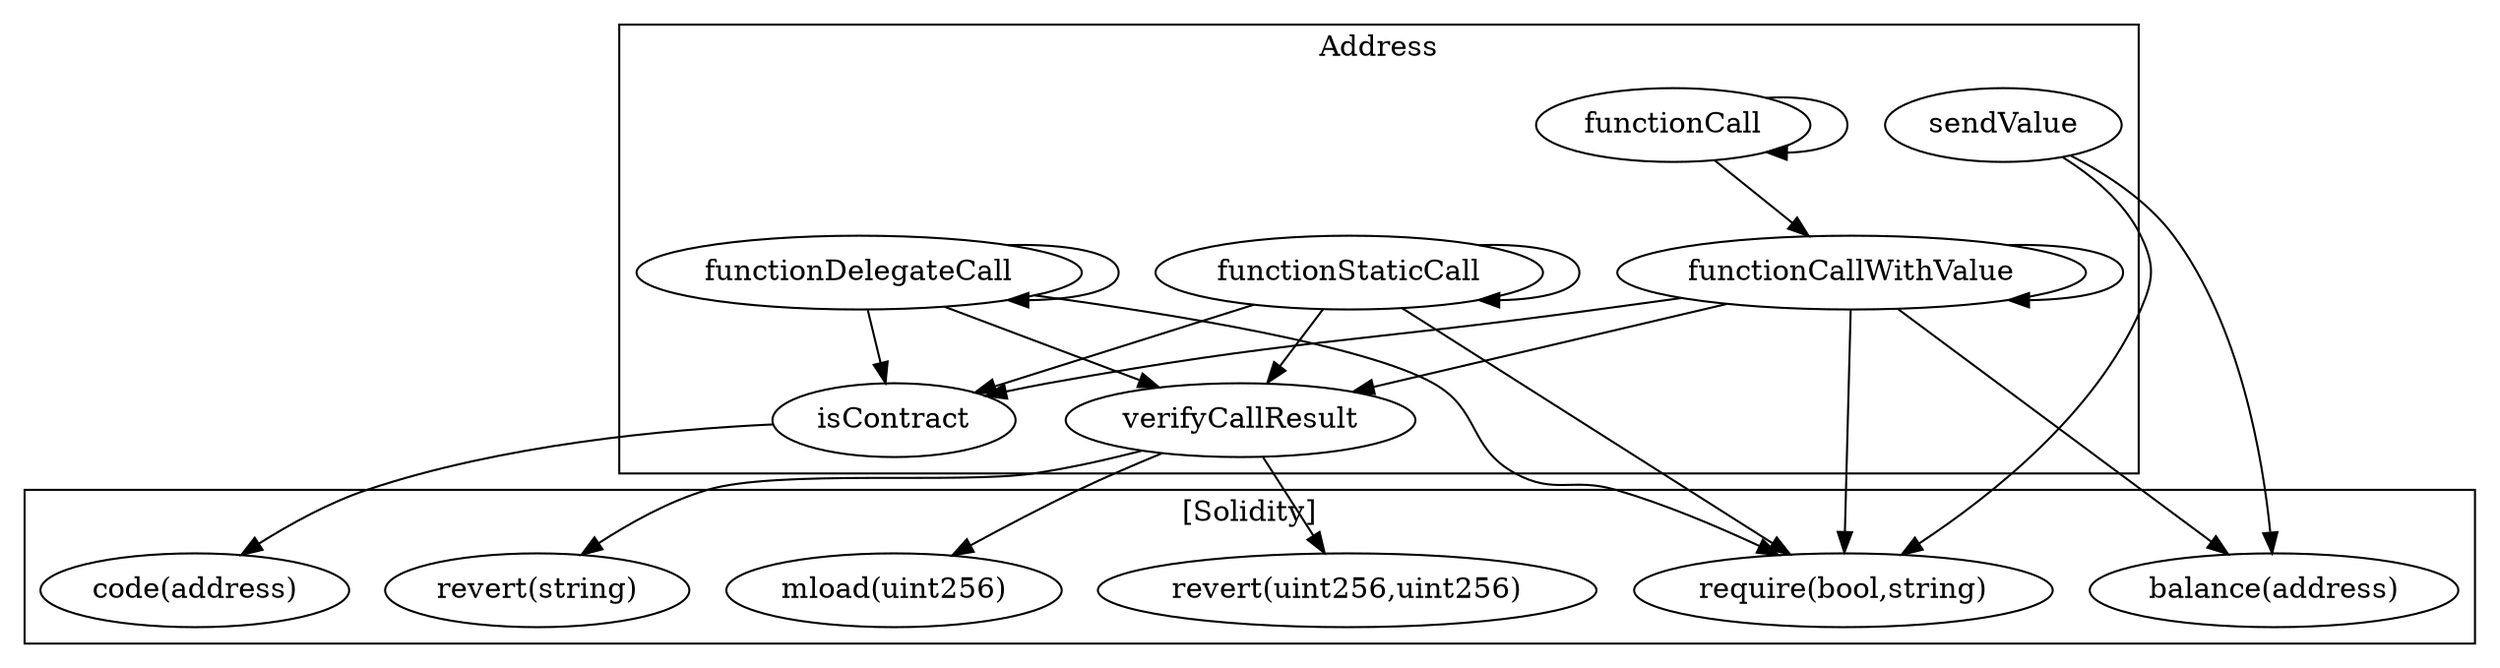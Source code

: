 strict digraph {
subgraph cluster_2421_Address {
label = "Address"
"2421_isContract" [label="isContract"]
"2421_functionCall" [label="functionCall"]
"2421_sendValue" [label="sendValue"]
"2421_functionDelegateCall" [label="functionDelegateCall"]
"2421_verifyCallResult" [label="verifyCallResult"]
"2421_functionStaticCall" [label="functionStaticCall"]
"2421_functionCallWithValue" [label="functionCallWithValue"]
"2421_functionStaticCall" -> "2421_functionStaticCall"
"2421_functionStaticCall" -> "2421_isContract"
"2421_functionDelegateCall" -> "2421_isContract"
"2421_functionStaticCall" -> "2421_verifyCallResult"
"2421_functionDelegateCall" -> "2421_verifyCallResult"
"2421_functionCallWithValue" -> "2421_verifyCallResult"
"2421_functionCallWithValue" -> "2421_functionCallWithValue"
"2421_functionCallWithValue" -> "2421_isContract"
"2421_functionCall" -> "2421_functionCallWithValue"
"2421_functionCall" -> "2421_functionCall"
"2421_functionDelegateCall" -> "2421_functionDelegateCall"
}subgraph cluster_solidity {
label = "[Solidity]"
"mload(uint256)" 
"revert(string)" 
"revert(uint256,uint256)" 
"require(bool,string)" 
"balance(address)" 
"code(address)" 
"2421_functionStaticCall" -> "require(bool,string)"
"2421_verifyCallResult" -> "mload(uint256)"
"2421_sendValue" -> "require(bool,string)"
"2421_functionDelegateCall" -> "require(bool,string)"
"2421_verifyCallResult" -> "revert(uint256,uint256)"
"2421_functionCallWithValue" -> "require(bool,string)"
"2421_functionCallWithValue" -> "balance(address)"
"2421_verifyCallResult" -> "revert(string)"
"2421_sendValue" -> "balance(address)"
"2421_isContract" -> "code(address)"
}
}